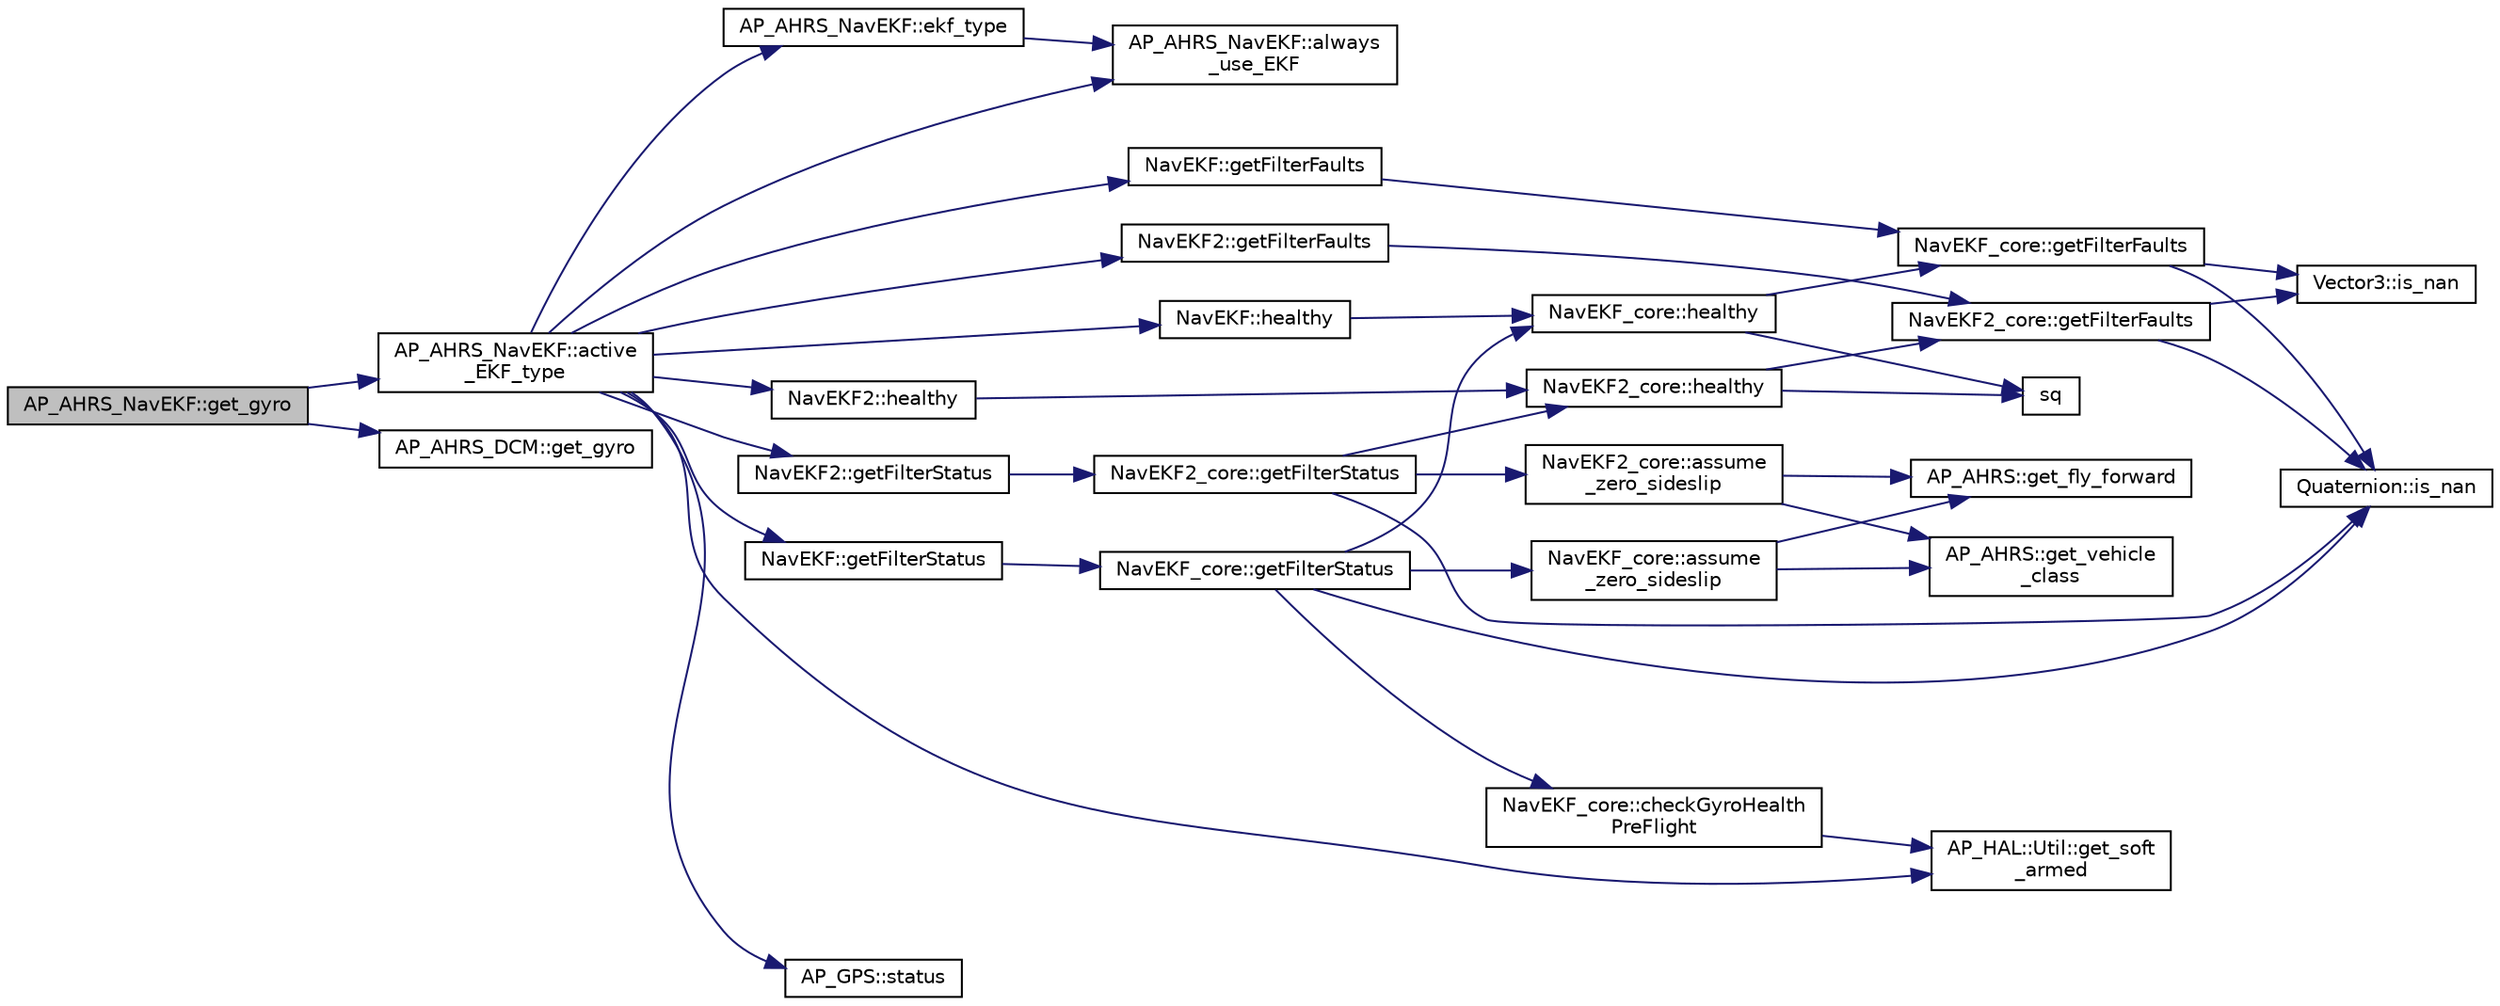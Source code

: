 digraph "AP_AHRS_NavEKF::get_gyro"
{
 // INTERACTIVE_SVG=YES
  edge [fontname="Helvetica",fontsize="10",labelfontname="Helvetica",labelfontsize="10"];
  node [fontname="Helvetica",fontsize="10",shape=record];
  rankdir="LR";
  Node1 [label="AP_AHRS_NavEKF::get_gyro",height=0.2,width=0.4,color="black", fillcolor="grey75", style="filled", fontcolor="black"];
  Node1 -> Node2 [color="midnightblue",fontsize="10",style="solid",fontname="Helvetica"];
  Node2 [label="AP_AHRS_NavEKF::active\l_EKF_type",height=0.2,width=0.4,color="black", fillcolor="white", style="filled",URL="$classAP__AHRS__NavEKF.html#ac849e412241650c1161a3fec6c1fa822"];
  Node2 -> Node3 [color="midnightblue",fontsize="10",style="solid",fontname="Helvetica"];
  Node3 [label="AP_AHRS_NavEKF::ekf_type",height=0.2,width=0.4,color="black", fillcolor="white", style="filled",URL="$classAP__AHRS__NavEKF.html#a2421598bfc909c228709f99347a5fcea"];
  Node3 -> Node4 [color="midnightblue",fontsize="10",style="solid",fontname="Helvetica"];
  Node4 [label="AP_AHRS_NavEKF::always\l_use_EKF",height=0.2,width=0.4,color="black", fillcolor="white", style="filled",URL="$classAP__AHRS__NavEKF.html#a9af775a381a41ff78ac75a06ba7b1a05"];
  Node2 -> Node4 [color="midnightblue",fontsize="10",style="solid",fontname="Helvetica"];
  Node2 -> Node5 [color="midnightblue",fontsize="10",style="solid",fontname="Helvetica"];
  Node5 [label="NavEKF::getFilterFaults",height=0.2,width=0.4,color="black", fillcolor="white", style="filled",URL="$classNavEKF.html#ab71619ef68ba5d8b11f68ef4f31a65c2"];
  Node5 -> Node6 [color="midnightblue",fontsize="10",style="solid",fontname="Helvetica"];
  Node6 [label="NavEKF_core::getFilterFaults",height=0.2,width=0.4,color="black", fillcolor="white", style="filled",URL="$classNavEKF__core.html#a824777ac28f1f0f5c06c84d4a7423e62"];
  Node6 -> Node7 [color="midnightblue",fontsize="10",style="solid",fontname="Helvetica"];
  Node7 [label="Quaternion::is_nan",height=0.2,width=0.4,color="black", fillcolor="white", style="filled",URL="$classQuaternion.html#aa3036ce97bb5a7394a2d65edecd8f1ab"];
  Node6 -> Node8 [color="midnightblue",fontsize="10",style="solid",fontname="Helvetica"];
  Node8 [label="Vector3::is_nan",height=0.2,width=0.4,color="black", fillcolor="white", style="filled",URL="$classVector3.html#a076ee3d40e645623b54650cca5ae6df7"];
  Node2 -> Node9 [color="midnightblue",fontsize="10",style="solid",fontname="Helvetica"];
  Node9 [label="NavEKF::healthy",height=0.2,width=0.4,color="black", fillcolor="white", style="filled",URL="$classNavEKF.html#ad418b75ceae3dde42f8c588b7e88abb4"];
  Node9 -> Node10 [color="midnightblue",fontsize="10",style="solid",fontname="Helvetica"];
  Node10 [label="NavEKF_core::healthy",height=0.2,width=0.4,color="black", fillcolor="white", style="filled",URL="$classNavEKF__core.html#a0590305cfe1d6fc26af74d6f36ee5c38"];
  Node10 -> Node6 [color="midnightblue",fontsize="10",style="solid",fontname="Helvetica"];
  Node10 -> Node11 [color="midnightblue",fontsize="10",style="solid",fontname="Helvetica"];
  Node11 [label="sq",height=0.2,width=0.4,color="black", fillcolor="white", style="filled",URL="$AP__Math_8h.html#a00f57739f8671cb41eae08a51b7cbf7c"];
  Node2 -> Node12 [color="midnightblue",fontsize="10",style="solid",fontname="Helvetica"];
  Node12 [label="NavEKF2::getFilterFaults",height=0.2,width=0.4,color="black", fillcolor="white", style="filled",URL="$classNavEKF2.html#aef9b21cb87f9f6dcf615ba997d9bb0ec"];
  Node12 -> Node13 [color="midnightblue",fontsize="10",style="solid",fontname="Helvetica"];
  Node13 [label="NavEKF2_core::getFilterFaults",height=0.2,width=0.4,color="black", fillcolor="white", style="filled",URL="$classNavEKF2__core.html#a88ad16f91da0f6e7125c799c8da17214"];
  Node13 -> Node7 [color="midnightblue",fontsize="10",style="solid",fontname="Helvetica"];
  Node13 -> Node8 [color="midnightblue",fontsize="10",style="solid",fontname="Helvetica"];
  Node2 -> Node14 [color="midnightblue",fontsize="10",style="solid",fontname="Helvetica"];
  Node14 [label="NavEKF2::healthy",height=0.2,width=0.4,color="black", fillcolor="white", style="filled",URL="$classNavEKF2.html#a5c1568f765f303138e9caa8441034bb5"];
  Node14 -> Node15 [color="midnightblue",fontsize="10",style="solid",fontname="Helvetica"];
  Node15 [label="NavEKF2_core::healthy",height=0.2,width=0.4,color="black", fillcolor="white", style="filled",URL="$classNavEKF2__core.html#a8d067b6e795bb3781dbed07d35bf21cc"];
  Node15 -> Node13 [color="midnightblue",fontsize="10",style="solid",fontname="Helvetica"];
  Node15 -> Node11 [color="midnightblue",fontsize="10",style="solid",fontname="Helvetica"];
  Node2 -> Node16 [color="midnightblue",fontsize="10",style="solid",fontname="Helvetica"];
  Node16 [label="NavEKF::getFilterStatus",height=0.2,width=0.4,color="black", fillcolor="white", style="filled",URL="$classNavEKF.html#a84cacea011683356ae5fcd2eb2e30fcc"];
  Node16 -> Node17 [color="midnightblue",fontsize="10",style="solid",fontname="Helvetica"];
  Node17 [label="NavEKF_core::getFilterStatus",height=0.2,width=0.4,color="black", fillcolor="white", style="filled",URL="$classNavEKF__core.html#a4285c6cd4bb7b6e898a4f39eb7fa8501"];
  Node17 -> Node18 [color="midnightblue",fontsize="10",style="solid",fontname="Helvetica"];
  Node18 [label="NavEKF_core::assume\l_zero_sideslip",height=0.2,width=0.4,color="black", fillcolor="white", style="filled",URL="$classNavEKF__core.html#adc7c56e66571c918f9d5048ee5d05f72"];
  Node18 -> Node19 [color="midnightblue",fontsize="10",style="solid",fontname="Helvetica"];
  Node19 [label="AP_AHRS::get_fly_forward",height=0.2,width=0.4,color="black", fillcolor="white", style="filled",URL="$classAP__AHRS.html#a6120b45de751ab784fdfdd04f437b44e"];
  Node18 -> Node20 [color="midnightblue",fontsize="10",style="solid",fontname="Helvetica"];
  Node20 [label="AP_AHRS::get_vehicle\l_class",height=0.2,width=0.4,color="black", fillcolor="white", style="filled",URL="$classAP__AHRS.html#a91a73986f61cc338a22047e34230cbb2"];
  Node17 -> Node10 [color="midnightblue",fontsize="10",style="solid",fontname="Helvetica"];
  Node17 -> Node21 [color="midnightblue",fontsize="10",style="solid",fontname="Helvetica"];
  Node21 [label="NavEKF_core::checkGyroHealth\lPreFlight",height=0.2,width=0.4,color="black", fillcolor="white", style="filled",URL="$classNavEKF__core.html#a1c0802aaf548c985a7d6024c9f88d35c"];
  Node21 -> Node22 [color="midnightblue",fontsize="10",style="solid",fontname="Helvetica"];
  Node22 [label="AP_HAL::Util::get_soft\l_armed",height=0.2,width=0.4,color="black", fillcolor="white", style="filled",URL="$classAP__HAL_1_1Util.html#a973ee89f8eee7af3a4d2a3eb700cbf3c"];
  Node17 -> Node7 [color="midnightblue",fontsize="10",style="solid",fontname="Helvetica"];
  Node2 -> Node23 [color="midnightblue",fontsize="10",style="solid",fontname="Helvetica"];
  Node23 [label="NavEKF2::getFilterStatus",height=0.2,width=0.4,color="black", fillcolor="white", style="filled",URL="$classNavEKF2.html#a6610c805914973387b9f6d50546ad9f9"];
  Node23 -> Node24 [color="midnightblue",fontsize="10",style="solid",fontname="Helvetica"];
  Node24 [label="NavEKF2_core::getFilterStatus",height=0.2,width=0.4,color="black", fillcolor="white", style="filled",URL="$classNavEKF2__core.html#ad4f2ea16a720f6c68299e37ccfb95b3b"];
  Node24 -> Node25 [color="midnightblue",fontsize="10",style="solid",fontname="Helvetica"];
  Node25 [label="NavEKF2_core::assume\l_zero_sideslip",height=0.2,width=0.4,color="black", fillcolor="white", style="filled",URL="$classNavEKF2__core.html#a993eaf726b21e866fe2ae2f9e44c54e1"];
  Node25 -> Node19 [color="midnightblue",fontsize="10",style="solid",fontname="Helvetica"];
  Node25 -> Node20 [color="midnightblue",fontsize="10",style="solid",fontname="Helvetica"];
  Node24 -> Node15 [color="midnightblue",fontsize="10",style="solid",fontname="Helvetica"];
  Node24 -> Node7 [color="midnightblue",fontsize="10",style="solid",fontname="Helvetica"];
  Node2 -> Node22 [color="midnightblue",fontsize="10",style="solid",fontname="Helvetica"];
  Node2 -> Node26 [color="midnightblue",fontsize="10",style="solid",fontname="Helvetica"];
  Node26 [label="AP_GPS::status",height=0.2,width=0.4,color="black", fillcolor="white", style="filled",URL="$classAP__GPS.html#a9093c8cf1d5a78ccd8677229bb314d37",tooltip="Query GPS status. "];
  Node1 -> Node27 [color="midnightblue",fontsize="10",style="solid",fontname="Helvetica"];
  Node27 [label="AP_AHRS_DCM::get_gyro",height=0.2,width=0.4,color="black", fillcolor="white", style="filled",URL="$classAP__AHRS__DCM.html#afc6d4a698addb81e496b3e445248f72d"];
}
